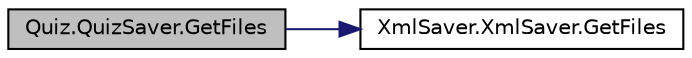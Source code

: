 digraph "Quiz.QuizSaver.GetFiles"
{
 // INTERACTIVE_SVG=YES
 // LATEX_PDF_SIZE
  edge [fontname="Helvetica",fontsize="10",labelfontname="Helvetica",labelfontsize="10"];
  node [fontname="Helvetica",fontsize="10",shape=record];
  rankdir="LR";
  Node1 [label="Quiz.QuizSaver.GetFiles",height=0.2,width=0.4,color="black", fillcolor="grey75", style="filled", fontcolor="black",tooltip="获取存档问题集合"];
  Node1 -> Node2 [color="midnightblue",fontsize="10",style="solid",fontname="Helvetica"];
  Node2 [label="XmlSaver.XmlSaver.GetFiles",height=0.2,width=0.4,color="black", fillcolor="white", style="filled",URL="$class_xml_saver_1_1_xml_saver.html#ac203ba4d19f569bb6ce5d3afd012dffe",tooltip="获取存档问题集合"];
}

